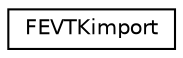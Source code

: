 digraph "Graphical Class Hierarchy"
{
  edge [fontname="Helvetica",fontsize="10",labelfontname="Helvetica",labelfontsize="10"];
  node [fontname="Helvetica",fontsize="10",shape=record];
  rankdir="LR";
  Node1 [label="FEVTKimport",height=0.2,width=0.4,color="black", fillcolor="white", style="filled",URL="$class_f_e_v_t_kimport.html"];
}
